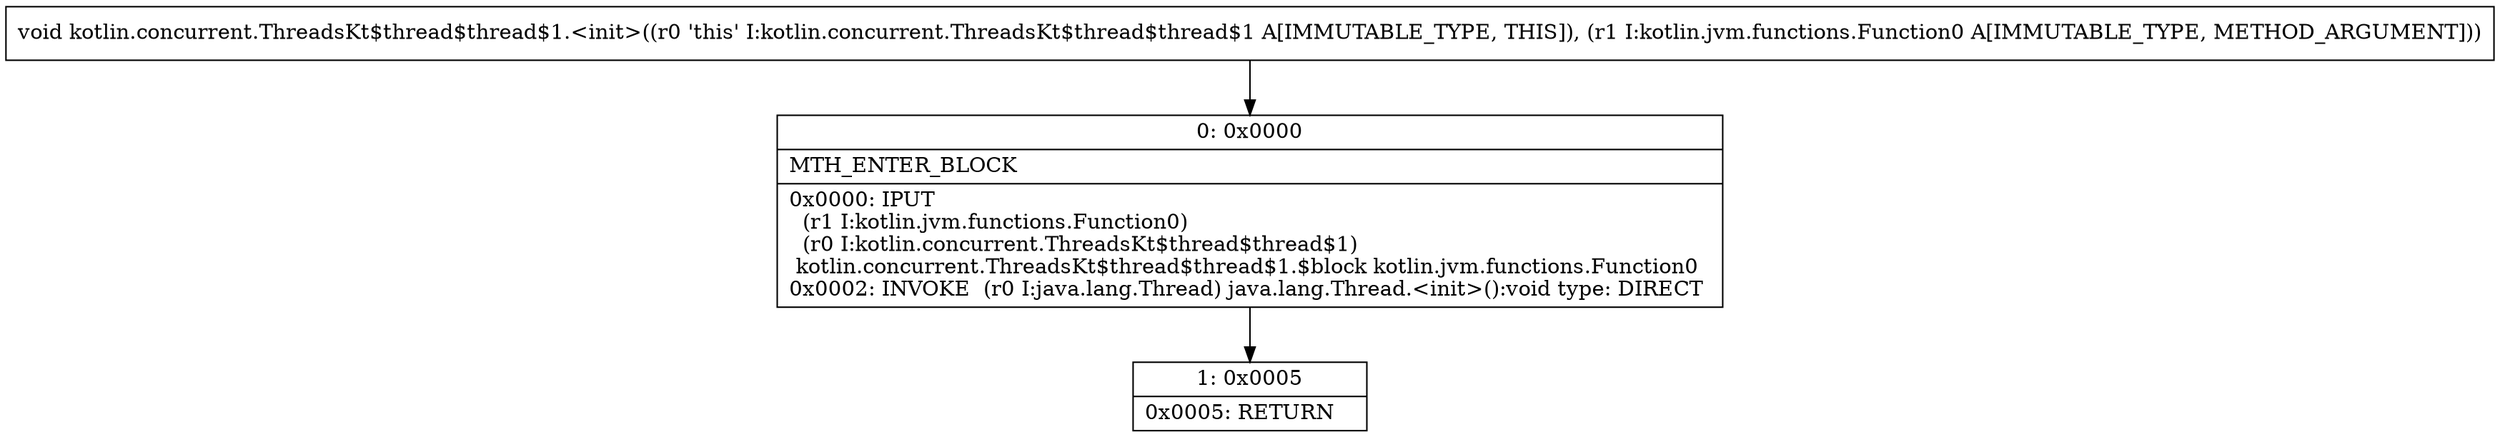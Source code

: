 digraph "CFG forkotlin.concurrent.ThreadsKt$thread$thread$1.\<init\>(Lkotlin\/jvm\/functions\/Function0;)V" {
Node_0 [shape=record,label="{0\:\ 0x0000|MTH_ENTER_BLOCK\l|0x0000: IPUT  \l  (r1 I:kotlin.jvm.functions.Function0)\l  (r0 I:kotlin.concurrent.ThreadsKt$thread$thread$1)\l kotlin.concurrent.ThreadsKt$thread$thread$1.$block kotlin.jvm.functions.Function0 \l0x0002: INVOKE  (r0 I:java.lang.Thread) java.lang.Thread.\<init\>():void type: DIRECT \l}"];
Node_1 [shape=record,label="{1\:\ 0x0005|0x0005: RETURN   \l}"];
MethodNode[shape=record,label="{void kotlin.concurrent.ThreadsKt$thread$thread$1.\<init\>((r0 'this' I:kotlin.concurrent.ThreadsKt$thread$thread$1 A[IMMUTABLE_TYPE, THIS]), (r1 I:kotlin.jvm.functions.Function0 A[IMMUTABLE_TYPE, METHOD_ARGUMENT])) }"];
MethodNode -> Node_0;
Node_0 -> Node_1;
}

